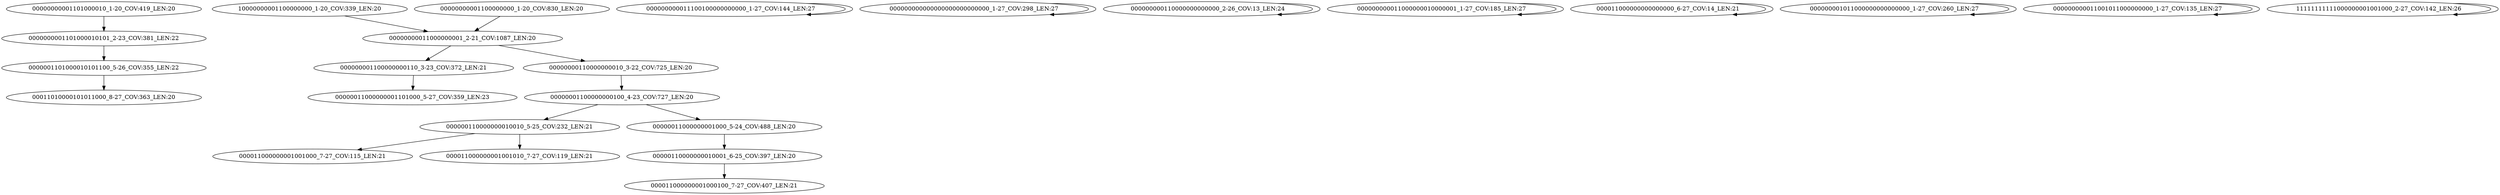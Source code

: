 digraph G {
    "00000000001101000010_1-20_COV:419_LEN:20" -> "0000000001101000010101_2-23_COV:381_LEN:22";
    "00000001100000000100_4-23_COV:727_LEN:20" -> "000000110000000010010_5-25_COV:232_LEN:21";
    "00000001100000000100_4-23_COV:727_LEN:20" -> "00000011000000001000_5-24_COV:488_LEN:20";
    "000000000011100100000000000_1-27_COV:144_LEN:27" -> "000000000011100100000000000_1-27_COV:144_LEN:27";
    "000000001100000000110_3-23_COV:372_LEN:21" -> "00000011000000001101000_5-27_COV:359_LEN:23";
    "00000000011000000001_2-21_COV:1087_LEN:20" -> "000000001100000000110_3-23_COV:372_LEN:21";
    "00000000011000000001_2-21_COV:1087_LEN:20" -> "00000000110000000010_3-22_COV:725_LEN:20";
    "000000000000000000000000000_1-27_COV:298_LEN:27" -> "000000000000000000000000000_1-27_COV:298_LEN:27";
    "000000000110000000000000_2-26_COV:13_LEN:24" -> "000000000110000000000000_2-26_COV:13_LEN:24";
    "10000000001100000000_1-20_COV:339_LEN:20" -> "00000000011000000001_2-21_COV:1087_LEN:20";
    "00000000001100000000_1-20_COV:830_LEN:20" -> "00000000011000000001_2-21_COV:1087_LEN:20";
    "000000000011000000010000001_1-27_COV:185_LEN:27" -> "000000000011000000010000001_1-27_COV:185_LEN:27";
    "0000000001101000010101_2-23_COV:381_LEN:22" -> "0000001101000010101100_5-26_COV:355_LEN:22";
    "000011000000000000000_6-27_COV:14_LEN:21" -> "000011000000000000000_6-27_COV:14_LEN:21";
    "00000110000000010001_6-25_COV:397_LEN:20" -> "000011000000001000100_7-27_COV:407_LEN:21";
    "000000001011000000000000000_1-27_COV:260_LEN:27" -> "000000001011000000000000000_1-27_COV:260_LEN:27";
    "000000110000000010010_5-25_COV:232_LEN:21" -> "000011000000001001000_7-27_COV:115_LEN:21";
    "000000110000000010010_5-25_COV:232_LEN:21" -> "000011000000001001010_7-27_COV:119_LEN:21";
    "000000000011001011000000000_1-27_COV:135_LEN:27" -> "000000000011001011000000000_1-27_COV:135_LEN:27";
    "00000011000000001000_5-24_COV:488_LEN:20" -> "00000110000000010001_6-25_COV:397_LEN:20";
    "00000000110000000010_3-22_COV:725_LEN:20" -> "00000001100000000100_4-23_COV:727_LEN:20";
    "11111111111000000001001000_2-27_COV:142_LEN:26" -> "11111111111000000001001000_2-27_COV:142_LEN:26";
    "0000001101000010101100_5-26_COV:355_LEN:22" -> "00011010000101011000_8-27_COV:363_LEN:20";
}
